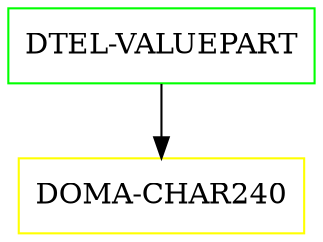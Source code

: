 digraph G {
  "DTEL-VALUEPART" [shape=box,color=green];
  "DOMA-CHAR240" [shape=box,color=yellow,URL="./DOMA_CHAR240.html"];
  "DTEL-VALUEPART" -> "DOMA-CHAR240";
}
